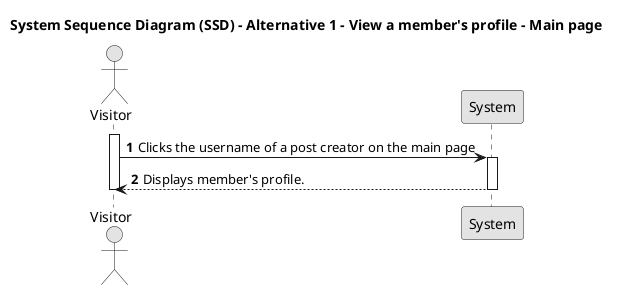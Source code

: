 @startuml SSD1

skinparam monochrome true
skinparam packageStyle rectangle
skinparam shadowing false

title System Sequence Diagram (SSD) - Alternative 1 - View a member's profile - Main page

autonumber

actor "Visitor" as Visitor
participant "System" as System

activate Visitor

    Visitor -> System: Clicks the username of a post creator on the main page
    activate System

        System --> Visitor: Displays member's profile.
        deactivate Visitor

deactivate System

@enduml
